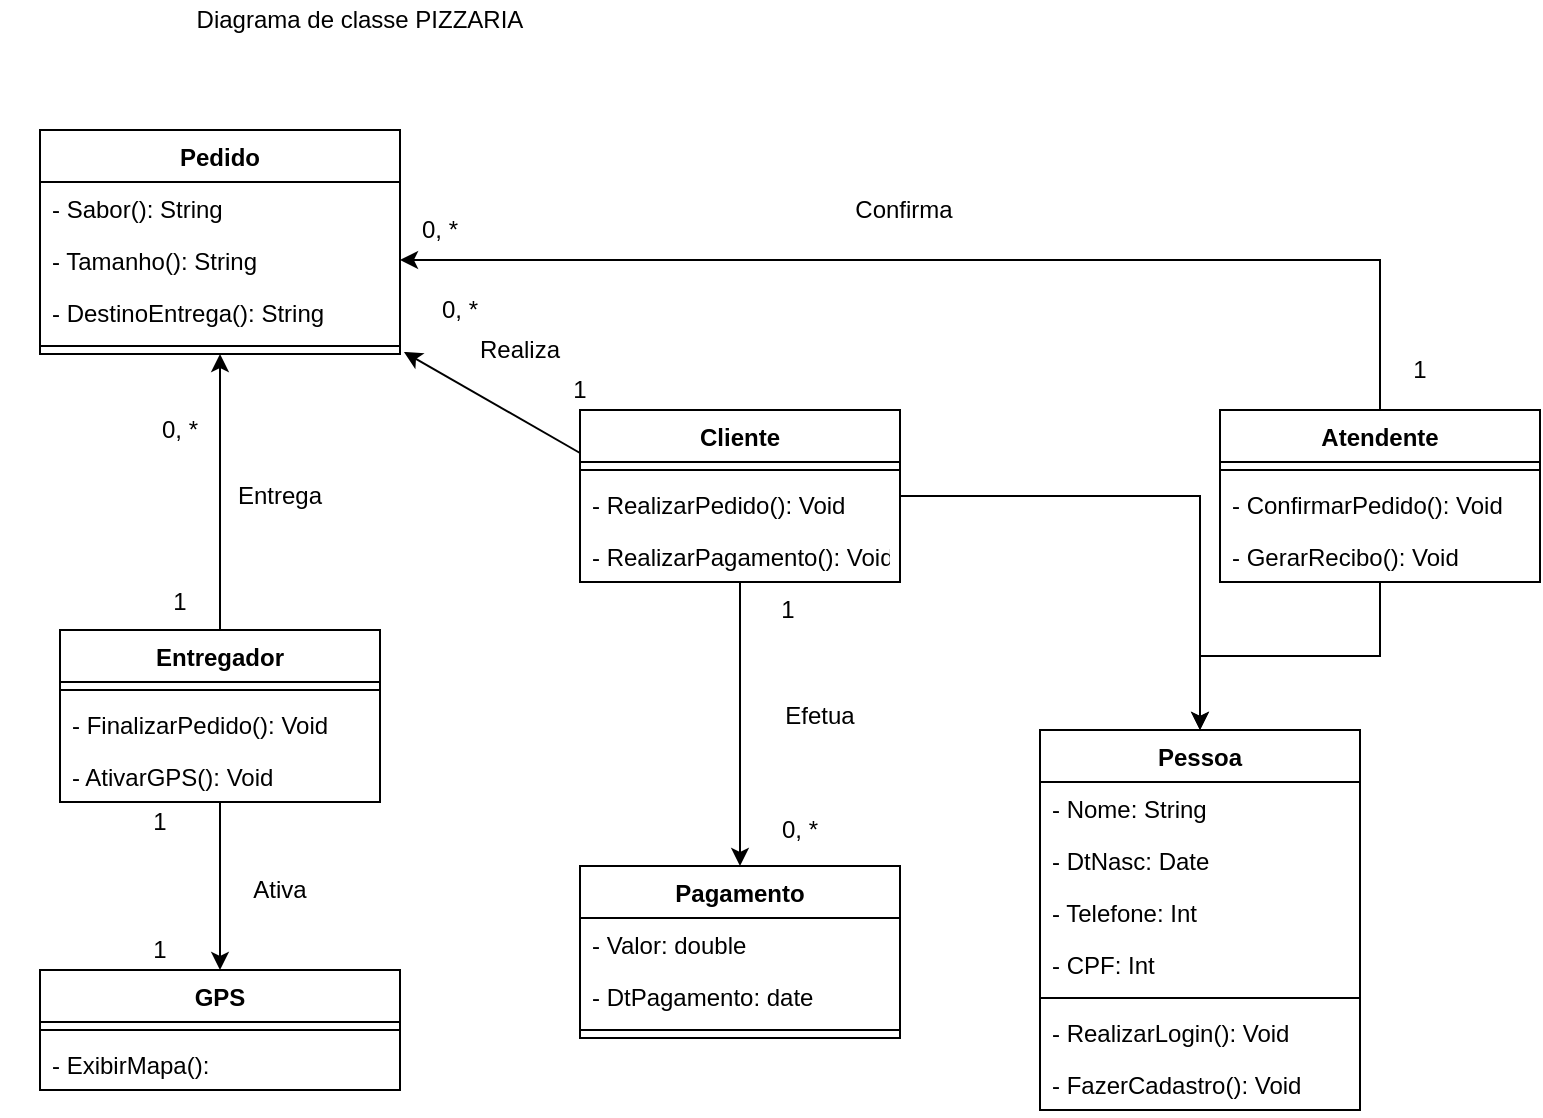 <mxfile version="22.1.2" type="device">
  <diagram id="LKmGi7S6Yf2m4z3xZJUG" name="Página-1">
    <mxGraphModel dx="1418" dy="828" grid="1" gridSize="10" guides="1" tooltips="1" connect="1" arrows="1" fold="1" page="1" pageScale="1" pageWidth="827" pageHeight="1169" math="0" shadow="0">
      <root>
        <mxCell id="0" />
        <mxCell id="1" parent="0" />
        <mxCell id="9PJ-naG6VI3lHWv3xvg3-3" style="edgeStyle=orthogonalEdgeStyle;rounded=0;orthogonalLoop=1;jettySize=auto;html=1;" parent="1" source="u214muqGKnwLstJjpvwj-1" target="u214muqGKnwLstJjpvwj-17" edge="1">
          <mxGeometry relative="1" as="geometry">
            <Array as="points">
              <mxPoint x="620" y="813" />
            </Array>
          </mxGeometry>
        </mxCell>
        <mxCell id="KI8CeqpiOvV-KouphL3w-25" style="edgeStyle=orthogonalEdgeStyle;rounded=0;orthogonalLoop=1;jettySize=auto;html=1;entryX=0.5;entryY=0;entryDx=0;entryDy=0;" edge="1" parent="1" source="u214muqGKnwLstJjpvwj-1" target="KI8CeqpiOvV-KouphL3w-17">
          <mxGeometry relative="1" as="geometry" />
        </mxCell>
        <mxCell id="u214muqGKnwLstJjpvwj-1" value="Cliente" style="swimlane;fontStyle=1;align=center;verticalAlign=top;childLayout=stackLayout;horizontal=1;startSize=26;horizontalStack=0;resizeParent=1;resizeParentMax=0;resizeLast=0;collapsible=1;marginBottom=0;" parent="1" vertex="1">
          <mxGeometry x="310" y="770" width="160" height="86" as="geometry" />
        </mxCell>
        <mxCell id="u214muqGKnwLstJjpvwj-3" value="" style="line;strokeWidth=1;fillColor=none;align=left;verticalAlign=middle;spacingTop=-1;spacingLeft=3;spacingRight=3;rotatable=0;labelPosition=right;points=[];portConstraint=eastwest;" parent="u214muqGKnwLstJjpvwj-1" vertex="1">
          <mxGeometry y="26" width="160" height="8" as="geometry" />
        </mxCell>
        <mxCell id="u214muqGKnwLstJjpvwj-71" value="- RealizarPedido(): Void" style="text;strokeColor=none;fillColor=none;align=left;verticalAlign=top;spacingLeft=4;spacingRight=4;overflow=hidden;rotatable=0;points=[[0,0.5],[1,0.5]];portConstraint=eastwest;" parent="u214muqGKnwLstJjpvwj-1" vertex="1">
          <mxGeometry y="34" width="160" height="26" as="geometry" />
        </mxCell>
        <mxCell id="u214muqGKnwLstJjpvwj-4" value="- RealizarPagamento(): Void" style="text;strokeColor=none;fillColor=none;align=left;verticalAlign=top;spacingLeft=4;spacingRight=4;overflow=hidden;rotatable=0;points=[[0,0.5],[1,0.5]];portConstraint=eastwest;" parent="u214muqGKnwLstJjpvwj-1" vertex="1">
          <mxGeometry y="60" width="160" height="26" as="geometry" />
        </mxCell>
        <mxCell id="9PJ-naG6VI3lHWv3xvg3-2" style="edgeStyle=orthogonalEdgeStyle;rounded=0;orthogonalLoop=1;jettySize=auto;html=1;entryX=0.5;entryY=0;entryDx=0;entryDy=0;" parent="1" source="u214muqGKnwLstJjpvwj-10" target="u214muqGKnwLstJjpvwj-17" edge="1">
          <mxGeometry relative="1" as="geometry" />
        </mxCell>
        <mxCell id="KI8CeqpiOvV-KouphL3w-2" style="edgeStyle=orthogonalEdgeStyle;rounded=0;orthogonalLoop=1;jettySize=auto;html=1;entryX=1;entryY=0.5;entryDx=0;entryDy=0;" edge="1" parent="1" source="u214muqGKnwLstJjpvwj-10" target="u214muqGKnwLstJjpvwj-61">
          <mxGeometry relative="1" as="geometry" />
        </mxCell>
        <mxCell id="u214muqGKnwLstJjpvwj-10" value="Atendente" style="swimlane;fontStyle=1;align=center;verticalAlign=top;childLayout=stackLayout;horizontal=1;startSize=26;horizontalStack=0;resizeParent=1;resizeParentMax=0;resizeLast=0;collapsible=1;marginBottom=0;" parent="1" vertex="1">
          <mxGeometry x="630" y="770" width="160" height="86" as="geometry" />
        </mxCell>
        <mxCell id="u214muqGKnwLstJjpvwj-14" value="" style="line;strokeWidth=1;fillColor=none;align=left;verticalAlign=middle;spacingTop=-1;spacingLeft=3;spacingRight=3;rotatable=0;labelPosition=right;points=[];portConstraint=eastwest;" parent="u214muqGKnwLstJjpvwj-10" vertex="1">
          <mxGeometry y="26" width="160" height="8" as="geometry" />
        </mxCell>
        <mxCell id="u214muqGKnwLstJjpvwj-15" value="- ConfirmarPedido(): Void" style="text;strokeColor=none;fillColor=none;align=left;verticalAlign=top;spacingLeft=4;spacingRight=4;overflow=hidden;rotatable=0;points=[[0,0.5],[1,0.5]];portConstraint=eastwest;" parent="u214muqGKnwLstJjpvwj-10" vertex="1">
          <mxGeometry y="34" width="160" height="26" as="geometry" />
        </mxCell>
        <mxCell id="9PJ-naG6VI3lHWv3xvg3-1" value="- GerarRecibo(): Void" style="text;strokeColor=none;fillColor=none;align=left;verticalAlign=top;spacingLeft=4;spacingRight=4;overflow=hidden;rotatable=0;points=[[0,0.5],[1,0.5]];portConstraint=eastwest;" parent="u214muqGKnwLstJjpvwj-10" vertex="1">
          <mxGeometry y="60" width="160" height="26" as="geometry" />
        </mxCell>
        <mxCell id="u214muqGKnwLstJjpvwj-17" value="Pessoa" style="swimlane;fontStyle=1;align=center;verticalAlign=top;childLayout=stackLayout;horizontal=1;startSize=26;horizontalStack=0;resizeParent=1;resizeParentMax=0;resizeLast=0;collapsible=1;marginBottom=0;" parent="1" vertex="1">
          <mxGeometry x="540" y="930" width="160" height="190" as="geometry" />
        </mxCell>
        <mxCell id="u214muqGKnwLstJjpvwj-18" value="- Nome: String&#xa;" style="text;strokeColor=none;fillColor=none;align=left;verticalAlign=top;spacingLeft=4;spacingRight=4;overflow=hidden;rotatable=0;points=[[0,0.5],[1,0.5]];portConstraint=eastwest;" parent="u214muqGKnwLstJjpvwj-17" vertex="1">
          <mxGeometry y="26" width="160" height="26" as="geometry" />
        </mxCell>
        <mxCell id="u214muqGKnwLstJjpvwj-19" value="- DtNasc: Date" style="text;strokeColor=none;fillColor=none;align=left;verticalAlign=top;spacingLeft=4;spacingRight=4;overflow=hidden;rotatable=0;points=[[0,0.5],[1,0.5]];portConstraint=eastwest;" parent="u214muqGKnwLstJjpvwj-17" vertex="1">
          <mxGeometry y="52" width="160" height="26" as="geometry" />
        </mxCell>
        <mxCell id="u214muqGKnwLstJjpvwj-51" value="- Telefone: Int" style="text;strokeColor=none;fillColor=none;align=left;verticalAlign=top;spacingLeft=4;spacingRight=4;overflow=hidden;rotatable=0;points=[[0,0.5],[1,0.5]];portConstraint=eastwest;" parent="u214muqGKnwLstJjpvwj-17" vertex="1">
          <mxGeometry y="78" width="160" height="26" as="geometry" />
        </mxCell>
        <mxCell id="u214muqGKnwLstJjpvwj-20" value="- CPF: Int" style="text;strokeColor=none;fillColor=none;align=left;verticalAlign=top;spacingLeft=4;spacingRight=4;overflow=hidden;rotatable=0;points=[[0,0.5],[1,0.5]];portConstraint=eastwest;" parent="u214muqGKnwLstJjpvwj-17" vertex="1">
          <mxGeometry y="104" width="160" height="26" as="geometry" />
        </mxCell>
        <mxCell id="u214muqGKnwLstJjpvwj-21" value="" style="line;strokeWidth=1;fillColor=none;align=left;verticalAlign=middle;spacingTop=-1;spacingLeft=3;spacingRight=3;rotatable=0;labelPosition=right;points=[];portConstraint=eastwest;" parent="u214muqGKnwLstJjpvwj-17" vertex="1">
          <mxGeometry y="130" width="160" height="8" as="geometry" />
        </mxCell>
        <mxCell id="u214muqGKnwLstJjpvwj-22" value="- RealizarLogin(): Void" style="text;strokeColor=none;fillColor=none;align=left;verticalAlign=top;spacingLeft=4;spacingRight=4;overflow=hidden;rotatable=0;points=[[0,0.5],[1,0.5]];portConstraint=eastwest;" parent="u214muqGKnwLstJjpvwj-17" vertex="1">
          <mxGeometry y="138" width="160" height="26" as="geometry" />
        </mxCell>
        <mxCell id="9PJ-naG6VI3lHWv3xvg3-4" value="- FazerCadastro(): Void" style="text;strokeColor=none;fillColor=none;align=left;verticalAlign=top;spacingLeft=4;spacingRight=4;overflow=hidden;rotatable=0;points=[[0,0.5],[1,0.5]];portConstraint=eastwest;" parent="u214muqGKnwLstJjpvwj-17" vertex="1">
          <mxGeometry y="164" width="160" height="26" as="geometry" />
        </mxCell>
        <mxCell id="u214muqGKnwLstJjpvwj-49" value="1" style="text;html=1;strokeColor=none;fillColor=none;align=center;verticalAlign=middle;whiteSpace=wrap;rounded=0;" parent="1" vertex="1">
          <mxGeometry x="290" y="750" width="40" height="20" as="geometry" />
        </mxCell>
        <mxCell id="u214muqGKnwLstJjpvwj-59" value="Pedido" style="swimlane;fontStyle=1;align=center;verticalAlign=top;childLayout=stackLayout;horizontal=1;startSize=26;horizontalStack=0;resizeParent=1;resizeParentMax=0;resizeLast=0;collapsible=1;marginBottom=0;" parent="1" vertex="1">
          <mxGeometry x="40" y="630" width="180" height="112" as="geometry" />
        </mxCell>
        <mxCell id="u214muqGKnwLstJjpvwj-60" value="- Sabor(): String" style="text;strokeColor=none;fillColor=none;align=left;verticalAlign=top;spacingLeft=4;spacingRight=4;overflow=hidden;rotatable=0;points=[[0,0.5],[1,0.5]];portConstraint=eastwest;" parent="u214muqGKnwLstJjpvwj-59" vertex="1">
          <mxGeometry y="26" width="180" height="26" as="geometry" />
        </mxCell>
        <mxCell id="u214muqGKnwLstJjpvwj-61" value="- Tamanho(): String" style="text;strokeColor=none;fillColor=none;align=left;verticalAlign=top;spacingLeft=4;spacingRight=4;overflow=hidden;rotatable=0;points=[[0,0.5],[1,0.5]];portConstraint=eastwest;" parent="u214muqGKnwLstJjpvwj-59" vertex="1">
          <mxGeometry y="52" width="180" height="26" as="geometry" />
        </mxCell>
        <mxCell id="u214muqGKnwLstJjpvwj-64" value="- DestinoEntrega(): String" style="text;strokeColor=none;fillColor=none;align=left;verticalAlign=top;spacingLeft=4;spacingRight=4;overflow=hidden;rotatable=0;points=[[0,0.5],[1,0.5]];portConstraint=eastwest;" parent="u214muqGKnwLstJjpvwj-59" vertex="1">
          <mxGeometry y="78" width="180" height="26" as="geometry" />
        </mxCell>
        <mxCell id="u214muqGKnwLstJjpvwj-62" value="" style="line;strokeWidth=1;fillColor=none;align=left;verticalAlign=middle;spacingTop=-1;spacingLeft=3;spacingRight=3;rotatable=0;labelPosition=right;points=[];portConstraint=eastwest;" parent="u214muqGKnwLstJjpvwj-59" vertex="1">
          <mxGeometry y="104" width="180" height="8" as="geometry" />
        </mxCell>
        <mxCell id="u214muqGKnwLstJjpvwj-70" value="" style="endArrow=none;html=1;exitX=1.011;exitY=0.269;exitDx=0;exitDy=0;exitPerimeter=0;entryX=0;entryY=0.25;entryDx=0;entryDy=0;startArrow=classic;startFill=1;" parent="1" target="u214muqGKnwLstJjpvwj-1" edge="1">
          <mxGeometry width="50" height="50" relative="1" as="geometry">
            <mxPoint x="221.98" y="740.994" as="sourcePoint" />
            <mxPoint x="290" y="717" as="targetPoint" />
          </mxGeometry>
        </mxCell>
        <mxCell id="u214muqGKnwLstJjpvwj-72" value="Diagrama de classe PIZZARIA" style="text;html=1;strokeColor=none;fillColor=none;align=center;verticalAlign=middle;whiteSpace=wrap;rounded=0;" parent="1" vertex="1">
          <mxGeometry x="20" y="565" width="360" height="20" as="geometry" />
        </mxCell>
        <mxCell id="9PJ-naG6VI3lHWv3xvg3-5" value="GPS" style="swimlane;fontStyle=1;align=center;verticalAlign=top;childLayout=stackLayout;horizontal=1;startSize=26;horizontalStack=0;resizeParent=1;resizeParentMax=0;resizeLast=0;collapsible=1;marginBottom=0;" parent="1" vertex="1">
          <mxGeometry x="40" y="1050" width="180" height="60" as="geometry" />
        </mxCell>
        <mxCell id="9PJ-naG6VI3lHWv3xvg3-10" value="" style="line;strokeWidth=1;fillColor=none;align=left;verticalAlign=middle;spacingTop=-1;spacingLeft=3;spacingRight=3;rotatable=0;labelPosition=right;points=[];portConstraint=eastwest;" parent="9PJ-naG6VI3lHWv3xvg3-5" vertex="1">
          <mxGeometry y="26" width="180" height="8" as="geometry" />
        </mxCell>
        <mxCell id="9PJ-naG6VI3lHWv3xvg3-11" value="- ExibirMapa():" style="text;strokeColor=none;fillColor=none;align=left;verticalAlign=top;spacingLeft=4;spacingRight=4;overflow=hidden;rotatable=0;points=[[0,0.5],[1,0.5]];portConstraint=eastwest;" parent="9PJ-naG6VI3lHWv3xvg3-5" vertex="1">
          <mxGeometry y="34" width="180" height="26" as="geometry" />
        </mxCell>
        <mxCell id="KI8CeqpiOvV-KouphL3w-1" style="edgeStyle=orthogonalEdgeStyle;rounded=0;orthogonalLoop=1;jettySize=auto;html=1;entryX=0.5;entryY=1;entryDx=0;entryDy=0;" edge="1" parent="1" source="9PJ-naG6VI3lHWv3xvg3-12" target="u214muqGKnwLstJjpvwj-59">
          <mxGeometry relative="1" as="geometry" />
        </mxCell>
        <mxCell id="KI8CeqpiOvV-KouphL3w-10" style="edgeStyle=orthogonalEdgeStyle;rounded=0;orthogonalLoop=1;jettySize=auto;html=1;entryX=0.5;entryY=0;entryDx=0;entryDy=0;" edge="1" parent="1" source="9PJ-naG6VI3lHWv3xvg3-12" target="9PJ-naG6VI3lHWv3xvg3-5">
          <mxGeometry relative="1" as="geometry" />
        </mxCell>
        <mxCell id="9PJ-naG6VI3lHWv3xvg3-12" value="Entregador" style="swimlane;fontStyle=1;align=center;verticalAlign=top;childLayout=stackLayout;horizontal=1;startSize=26;horizontalStack=0;resizeParent=1;resizeParentMax=0;resizeLast=0;collapsible=1;marginBottom=0;" parent="1" vertex="1">
          <mxGeometry x="50" y="880" width="160" height="86" as="geometry" />
        </mxCell>
        <mxCell id="9PJ-naG6VI3lHWv3xvg3-13" value="" style="line;strokeWidth=1;fillColor=none;align=left;verticalAlign=middle;spacingTop=-1;spacingLeft=3;spacingRight=3;rotatable=0;labelPosition=right;points=[];portConstraint=eastwest;" parent="9PJ-naG6VI3lHWv3xvg3-12" vertex="1">
          <mxGeometry y="26" width="160" height="8" as="geometry" />
        </mxCell>
        <mxCell id="9PJ-naG6VI3lHWv3xvg3-14" value="- FinalizarPedido(): Void" style="text;strokeColor=none;fillColor=none;align=left;verticalAlign=top;spacingLeft=4;spacingRight=4;overflow=hidden;rotatable=0;points=[[0,0.5],[1,0.5]];portConstraint=eastwest;" parent="9PJ-naG6VI3lHWv3xvg3-12" vertex="1">
          <mxGeometry y="34" width="160" height="26" as="geometry" />
        </mxCell>
        <mxCell id="9PJ-naG6VI3lHWv3xvg3-15" value="- AtivarGPS(): Void" style="text;strokeColor=none;fillColor=none;align=left;verticalAlign=top;spacingLeft=4;spacingRight=4;overflow=hidden;rotatable=0;points=[[0,0.5],[1,0.5]];portConstraint=eastwest;" parent="9PJ-naG6VI3lHWv3xvg3-12" vertex="1">
          <mxGeometry y="60" width="160" height="26" as="geometry" />
        </mxCell>
        <mxCell id="9PJ-naG6VI3lHWv3xvg3-16" value="Realiza" style="text;html=1;strokeColor=none;fillColor=none;align=center;verticalAlign=middle;whiteSpace=wrap;rounded=0;" parent="1" vertex="1">
          <mxGeometry x="260" y="730" width="40" height="20" as="geometry" />
        </mxCell>
        <mxCell id="9PJ-naG6VI3lHWv3xvg3-17" value="0, *" style="text;html=1;strokeColor=none;fillColor=none;align=center;verticalAlign=middle;whiteSpace=wrap;rounded=0;" parent="1" vertex="1">
          <mxGeometry x="230" y="710" width="40" height="20" as="geometry" />
        </mxCell>
        <mxCell id="KI8CeqpiOvV-KouphL3w-3" value="Confirma" style="text;html=1;strokeColor=none;fillColor=none;align=center;verticalAlign=middle;whiteSpace=wrap;rounded=0;" vertex="1" parent="1">
          <mxGeometry x="414" y="660" width="116" height="20" as="geometry" />
        </mxCell>
        <mxCell id="KI8CeqpiOvV-KouphL3w-4" value="0, *" style="text;html=1;strokeColor=none;fillColor=none;align=center;verticalAlign=middle;whiteSpace=wrap;rounded=0;" vertex="1" parent="1">
          <mxGeometry x="220" y="670" width="40" height="20" as="geometry" />
        </mxCell>
        <mxCell id="KI8CeqpiOvV-KouphL3w-6" value="1" style="text;html=1;strokeColor=none;fillColor=none;align=center;verticalAlign=middle;whiteSpace=wrap;rounded=0;" vertex="1" parent="1">
          <mxGeometry x="710" y="740" width="40" height="20" as="geometry" />
        </mxCell>
        <mxCell id="KI8CeqpiOvV-KouphL3w-7" value="0, *" style="text;html=1;strokeColor=none;fillColor=none;align=center;verticalAlign=middle;whiteSpace=wrap;rounded=0;" vertex="1" parent="1">
          <mxGeometry x="90" y="770" width="40" height="20" as="geometry" />
        </mxCell>
        <mxCell id="KI8CeqpiOvV-KouphL3w-8" value="1" style="text;html=1;strokeColor=none;fillColor=none;align=center;verticalAlign=middle;whiteSpace=wrap;rounded=0;" vertex="1" parent="1">
          <mxGeometry x="90" y="856" width="40" height="20" as="geometry" />
        </mxCell>
        <mxCell id="KI8CeqpiOvV-KouphL3w-9" value="Entrega" style="text;html=1;strokeColor=none;fillColor=none;align=center;verticalAlign=middle;whiteSpace=wrap;rounded=0;" vertex="1" parent="1">
          <mxGeometry x="140" y="803" width="40" height="20" as="geometry" />
        </mxCell>
        <mxCell id="KI8CeqpiOvV-KouphL3w-13" value="Ativa" style="text;html=1;strokeColor=none;fillColor=none;align=center;verticalAlign=middle;whiteSpace=wrap;rounded=0;" vertex="1" parent="1">
          <mxGeometry x="140" y="1000" width="40" height="20" as="geometry" />
        </mxCell>
        <mxCell id="KI8CeqpiOvV-KouphL3w-14" value="1" style="text;html=1;strokeColor=none;fillColor=none;align=center;verticalAlign=middle;whiteSpace=wrap;rounded=0;" vertex="1" parent="1">
          <mxGeometry x="80" y="1030" width="40" height="20" as="geometry" />
        </mxCell>
        <mxCell id="KI8CeqpiOvV-KouphL3w-15" value="1" style="text;html=1;strokeColor=none;fillColor=none;align=center;verticalAlign=middle;whiteSpace=wrap;rounded=0;" vertex="1" parent="1">
          <mxGeometry x="80" y="966" width="40" height="20" as="geometry" />
        </mxCell>
        <mxCell id="KI8CeqpiOvV-KouphL3w-17" value="Pagamento" style="swimlane;fontStyle=1;align=center;verticalAlign=top;childLayout=stackLayout;horizontal=1;startSize=26;horizontalStack=0;resizeParent=1;resizeParentMax=0;resizeLast=0;collapsible=1;marginBottom=0;" vertex="1" parent="1">
          <mxGeometry x="310" y="998" width="160" height="86" as="geometry" />
        </mxCell>
        <mxCell id="KI8CeqpiOvV-KouphL3w-19" value="- Valor: double" style="text;strokeColor=none;fillColor=none;align=left;verticalAlign=top;spacingLeft=4;spacingRight=4;overflow=hidden;rotatable=0;points=[[0,0.5],[1,0.5]];portConstraint=eastwest;" vertex="1" parent="KI8CeqpiOvV-KouphL3w-17">
          <mxGeometry y="26" width="160" height="26" as="geometry" />
        </mxCell>
        <mxCell id="KI8CeqpiOvV-KouphL3w-20" value="- DtPagamento: date" style="text;strokeColor=none;fillColor=none;align=left;verticalAlign=top;spacingLeft=4;spacingRight=4;overflow=hidden;rotatable=0;points=[[0,0.5],[1,0.5]];portConstraint=eastwest;" vertex="1" parent="KI8CeqpiOvV-KouphL3w-17">
          <mxGeometry y="52" width="160" height="26" as="geometry" />
        </mxCell>
        <mxCell id="KI8CeqpiOvV-KouphL3w-22" value="" style="line;strokeWidth=1;fillColor=none;align=left;verticalAlign=middle;spacingTop=-1;spacingLeft=3;spacingRight=3;rotatable=0;labelPosition=right;points=[];portConstraint=eastwest;" vertex="1" parent="KI8CeqpiOvV-KouphL3w-17">
          <mxGeometry y="78" width="160" height="8" as="geometry" />
        </mxCell>
        <mxCell id="KI8CeqpiOvV-KouphL3w-27" value="Efetua" style="text;html=1;strokeColor=none;fillColor=none;align=center;verticalAlign=middle;whiteSpace=wrap;rounded=0;" vertex="1" parent="1">
          <mxGeometry x="410" y="913" width="40" height="20" as="geometry" />
        </mxCell>
        <mxCell id="KI8CeqpiOvV-KouphL3w-28" value="1" style="text;html=1;strokeColor=none;fillColor=none;align=center;verticalAlign=middle;whiteSpace=wrap;rounded=0;" vertex="1" parent="1">
          <mxGeometry x="394" y="860" width="40" height="20" as="geometry" />
        </mxCell>
        <mxCell id="KI8CeqpiOvV-KouphL3w-29" value="0, *" style="text;html=1;strokeColor=none;fillColor=none;align=center;verticalAlign=middle;whiteSpace=wrap;rounded=0;" vertex="1" parent="1">
          <mxGeometry x="400" y="970" width="40" height="20" as="geometry" />
        </mxCell>
      </root>
    </mxGraphModel>
  </diagram>
</mxfile>
